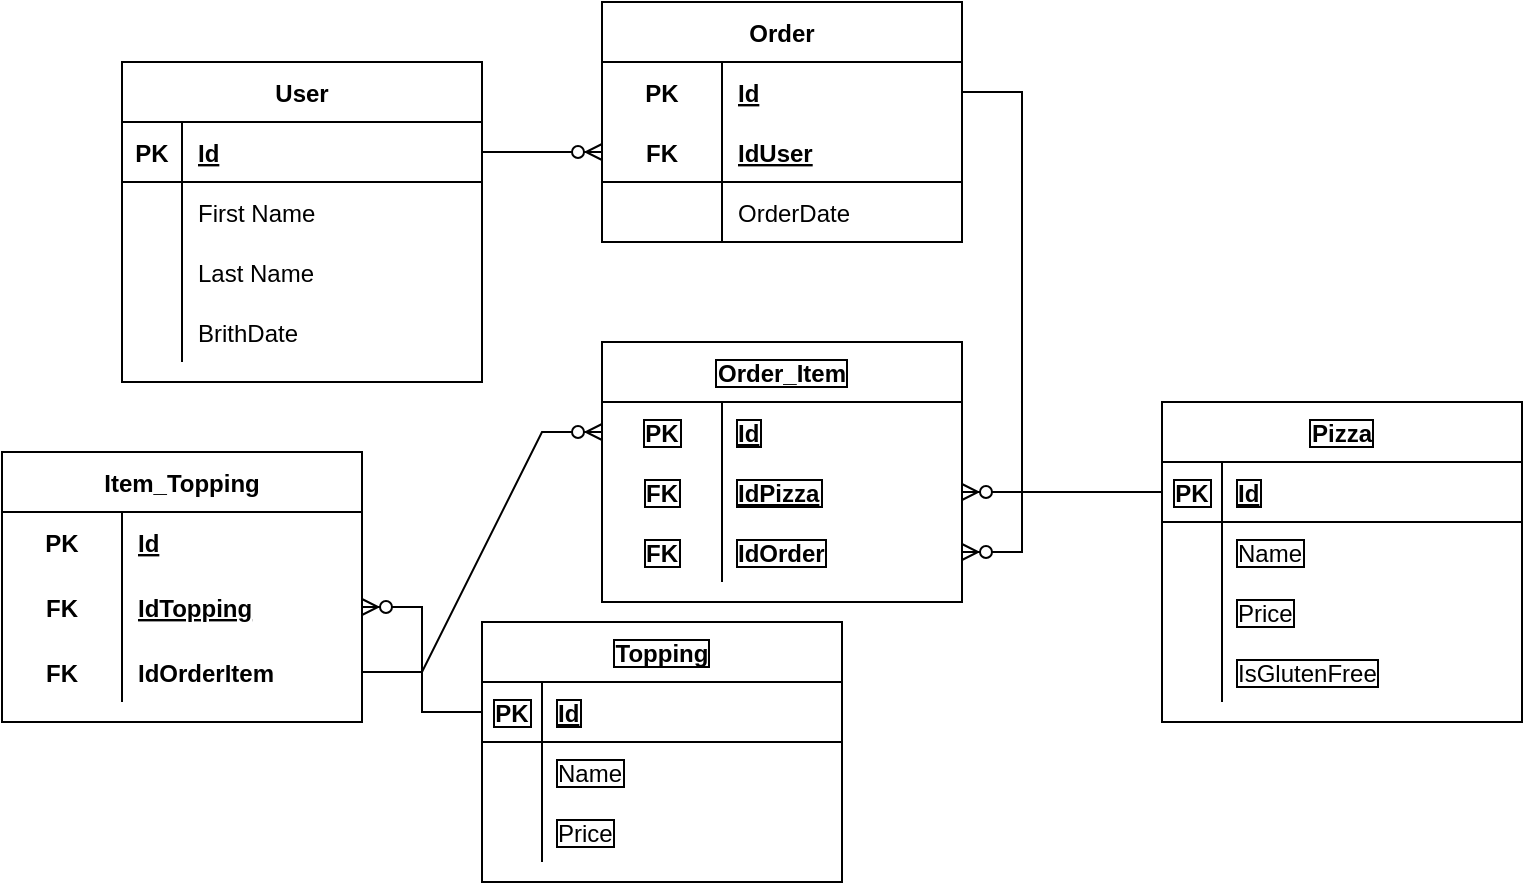 <mxfile version="17.4.0" type="device"><diagram id="R2lEEEUBdFMjLlhIrx00" name="Page-1"><mxGraphModel dx="1038" dy="528" grid="1" gridSize="10" guides="1" tooltips="1" connect="1" arrows="1" fold="1" page="1" pageScale="1" pageWidth="850" pageHeight="1100" math="0" shadow="0" extFonts="Permanent Marker^https://fonts.googleapis.com/css?family=Permanent+Marker"><root><mxCell id="0"/><mxCell id="1" parent="0"/><mxCell id="-vHPH8zP2qnf16Oy80Ij-3" value="User" style="shape=table;startSize=30;container=1;collapsible=1;childLayout=tableLayout;fixedRows=1;rowLines=0;fontStyle=1;align=center;resizeLast=1;" vertex="1" parent="1"><mxGeometry x="110" y="120" width="180" height="160" as="geometry"/></mxCell><mxCell id="-vHPH8zP2qnf16Oy80Ij-4" value="" style="shape=tableRow;horizontal=0;startSize=0;swimlaneHead=0;swimlaneBody=0;fillColor=none;collapsible=0;dropTarget=0;points=[[0,0.5],[1,0.5]];portConstraint=eastwest;top=0;left=0;right=0;bottom=1;" vertex="1" parent="-vHPH8zP2qnf16Oy80Ij-3"><mxGeometry y="30" width="180" height="30" as="geometry"/></mxCell><mxCell id="-vHPH8zP2qnf16Oy80Ij-5" value="PK" style="shape=partialRectangle;connectable=0;fillColor=none;top=0;left=0;bottom=0;right=0;fontStyle=1;overflow=hidden;" vertex="1" parent="-vHPH8zP2qnf16Oy80Ij-4"><mxGeometry width="30" height="30" as="geometry"><mxRectangle width="30" height="30" as="alternateBounds"/></mxGeometry></mxCell><mxCell id="-vHPH8zP2qnf16Oy80Ij-6" value="Id" style="shape=partialRectangle;connectable=0;fillColor=none;top=0;left=0;bottom=0;right=0;align=left;spacingLeft=6;fontStyle=5;overflow=hidden;" vertex="1" parent="-vHPH8zP2qnf16Oy80Ij-4"><mxGeometry x="30" width="150" height="30" as="geometry"><mxRectangle width="150" height="30" as="alternateBounds"/></mxGeometry></mxCell><mxCell id="-vHPH8zP2qnf16Oy80Ij-7" value="" style="shape=tableRow;horizontal=0;startSize=0;swimlaneHead=0;swimlaneBody=0;fillColor=none;collapsible=0;dropTarget=0;points=[[0,0.5],[1,0.5]];portConstraint=eastwest;top=0;left=0;right=0;bottom=0;" vertex="1" parent="-vHPH8zP2qnf16Oy80Ij-3"><mxGeometry y="60" width="180" height="30" as="geometry"/></mxCell><mxCell id="-vHPH8zP2qnf16Oy80Ij-8" value="" style="shape=partialRectangle;connectable=0;fillColor=none;top=0;left=0;bottom=0;right=0;editable=1;overflow=hidden;" vertex="1" parent="-vHPH8zP2qnf16Oy80Ij-7"><mxGeometry width="30" height="30" as="geometry"><mxRectangle width="30" height="30" as="alternateBounds"/></mxGeometry></mxCell><mxCell id="-vHPH8zP2qnf16Oy80Ij-9" value="First Name" style="shape=partialRectangle;connectable=0;fillColor=none;top=0;left=0;bottom=0;right=0;align=left;spacingLeft=6;overflow=hidden;" vertex="1" parent="-vHPH8zP2qnf16Oy80Ij-7"><mxGeometry x="30" width="150" height="30" as="geometry"><mxRectangle width="150" height="30" as="alternateBounds"/></mxGeometry></mxCell><mxCell id="-vHPH8zP2qnf16Oy80Ij-10" value="" style="shape=tableRow;horizontal=0;startSize=0;swimlaneHead=0;swimlaneBody=0;fillColor=none;collapsible=0;dropTarget=0;points=[[0,0.5],[1,0.5]];portConstraint=eastwest;top=0;left=0;right=0;bottom=0;" vertex="1" parent="-vHPH8zP2qnf16Oy80Ij-3"><mxGeometry y="90" width="180" height="30" as="geometry"/></mxCell><mxCell id="-vHPH8zP2qnf16Oy80Ij-11" value="" style="shape=partialRectangle;connectable=0;fillColor=none;top=0;left=0;bottom=0;right=0;editable=1;overflow=hidden;" vertex="1" parent="-vHPH8zP2qnf16Oy80Ij-10"><mxGeometry width="30" height="30" as="geometry"><mxRectangle width="30" height="30" as="alternateBounds"/></mxGeometry></mxCell><mxCell id="-vHPH8zP2qnf16Oy80Ij-12" value="Last Name" style="shape=partialRectangle;connectable=0;fillColor=none;top=0;left=0;bottom=0;right=0;align=left;spacingLeft=6;overflow=hidden;" vertex="1" parent="-vHPH8zP2qnf16Oy80Ij-10"><mxGeometry x="30" width="150" height="30" as="geometry"><mxRectangle width="150" height="30" as="alternateBounds"/></mxGeometry></mxCell><mxCell id="-vHPH8zP2qnf16Oy80Ij-13" value="" style="shape=tableRow;horizontal=0;startSize=0;swimlaneHead=0;swimlaneBody=0;fillColor=none;collapsible=0;dropTarget=0;points=[[0,0.5],[1,0.5]];portConstraint=eastwest;top=0;left=0;right=0;bottom=0;" vertex="1" parent="-vHPH8zP2qnf16Oy80Ij-3"><mxGeometry y="120" width="180" height="30" as="geometry"/></mxCell><mxCell id="-vHPH8zP2qnf16Oy80Ij-14" value="" style="shape=partialRectangle;connectable=0;fillColor=none;top=0;left=0;bottom=0;right=0;editable=1;overflow=hidden;" vertex="1" parent="-vHPH8zP2qnf16Oy80Ij-13"><mxGeometry width="30" height="30" as="geometry"><mxRectangle width="30" height="30" as="alternateBounds"/></mxGeometry></mxCell><mxCell id="-vHPH8zP2qnf16Oy80Ij-15" value="BrithDate" style="shape=partialRectangle;connectable=0;fillColor=none;top=0;left=0;bottom=0;right=0;align=left;spacingLeft=6;overflow=hidden;" vertex="1" parent="-vHPH8zP2qnf16Oy80Ij-13"><mxGeometry x="30" width="150" height="30" as="geometry"><mxRectangle width="150" height="30" as="alternateBounds"/></mxGeometry></mxCell><mxCell id="-vHPH8zP2qnf16Oy80Ij-16" value="Order" style="shape=table;startSize=30;container=1;collapsible=1;childLayout=tableLayout;fixedRows=1;rowLines=0;fontStyle=1;align=center;resizeLast=1;" vertex="1" parent="1"><mxGeometry x="350" y="90" width="180" height="120" as="geometry"><mxRectangle x="350" y="90" width="70" height="30" as="alternateBounds"/></mxGeometry></mxCell><mxCell id="-vHPH8zP2qnf16Oy80Ij-17" value="" style="shape=tableRow;horizontal=0;startSize=0;swimlaneHead=0;swimlaneBody=0;fillColor=none;collapsible=0;dropTarget=0;points=[[0,0.5],[1,0.5]];portConstraint=eastwest;top=0;left=0;right=0;bottom=0;" vertex="1" parent="-vHPH8zP2qnf16Oy80Ij-16"><mxGeometry y="30" width="180" height="30" as="geometry"/></mxCell><mxCell id="-vHPH8zP2qnf16Oy80Ij-18" value="PK" style="shape=partialRectangle;connectable=0;fillColor=none;top=0;left=0;bottom=0;right=0;fontStyle=1;overflow=hidden;" vertex="1" parent="-vHPH8zP2qnf16Oy80Ij-17"><mxGeometry width="60" height="30" as="geometry"><mxRectangle width="60" height="30" as="alternateBounds"/></mxGeometry></mxCell><mxCell id="-vHPH8zP2qnf16Oy80Ij-19" value="Id" style="shape=partialRectangle;connectable=0;fillColor=none;top=0;left=0;bottom=0;right=0;align=left;spacingLeft=6;fontStyle=5;overflow=hidden;" vertex="1" parent="-vHPH8zP2qnf16Oy80Ij-17"><mxGeometry x="60" width="120" height="30" as="geometry"><mxRectangle width="120" height="30" as="alternateBounds"/></mxGeometry></mxCell><mxCell id="-vHPH8zP2qnf16Oy80Ij-20" value="" style="shape=tableRow;horizontal=0;startSize=0;swimlaneHead=0;swimlaneBody=0;fillColor=none;collapsible=0;dropTarget=0;points=[[0,0.5],[1,0.5]];portConstraint=eastwest;top=0;left=0;right=0;bottom=1;" vertex="1" parent="-vHPH8zP2qnf16Oy80Ij-16"><mxGeometry y="60" width="180" height="30" as="geometry"/></mxCell><mxCell id="-vHPH8zP2qnf16Oy80Ij-21" value="FK" style="shape=partialRectangle;connectable=0;fillColor=none;top=0;left=0;bottom=0;right=0;fontStyle=1;overflow=hidden;" vertex="1" parent="-vHPH8zP2qnf16Oy80Ij-20"><mxGeometry width="60" height="30" as="geometry"><mxRectangle width="60" height="30" as="alternateBounds"/></mxGeometry></mxCell><mxCell id="-vHPH8zP2qnf16Oy80Ij-22" value="IdUser" style="shape=partialRectangle;connectable=0;fillColor=none;top=0;left=0;bottom=0;right=0;align=left;spacingLeft=6;fontStyle=5;overflow=hidden;" vertex="1" parent="-vHPH8zP2qnf16Oy80Ij-20"><mxGeometry x="60" width="120" height="30" as="geometry"><mxRectangle width="120" height="30" as="alternateBounds"/></mxGeometry></mxCell><mxCell id="-vHPH8zP2qnf16Oy80Ij-26" value="" style="shape=tableRow;horizontal=0;startSize=0;swimlaneHead=0;swimlaneBody=0;fillColor=none;collapsible=0;dropTarget=0;points=[[0,0.5],[1,0.5]];portConstraint=eastwest;top=0;left=0;right=0;bottom=0;" vertex="1" parent="-vHPH8zP2qnf16Oy80Ij-16"><mxGeometry y="90" width="180" height="30" as="geometry"/></mxCell><mxCell id="-vHPH8zP2qnf16Oy80Ij-27" value="" style="shape=partialRectangle;connectable=0;fillColor=none;top=0;left=0;bottom=0;right=0;editable=1;overflow=hidden;" vertex="1" parent="-vHPH8zP2qnf16Oy80Ij-26"><mxGeometry width="60" height="30" as="geometry"><mxRectangle width="60" height="30" as="alternateBounds"/></mxGeometry></mxCell><mxCell id="-vHPH8zP2qnf16Oy80Ij-28" value="OrderDate" style="shape=partialRectangle;connectable=0;fillColor=none;top=0;left=0;bottom=0;right=0;align=left;spacingLeft=6;overflow=hidden;" vertex="1" parent="-vHPH8zP2qnf16Oy80Ij-26"><mxGeometry x="60" width="120" height="30" as="geometry"><mxRectangle width="120" height="30" as="alternateBounds"/></mxGeometry></mxCell><mxCell id="-vHPH8zP2qnf16Oy80Ij-34" value="" style="edgeStyle=entityRelationEdgeStyle;fontSize=12;html=1;endArrow=ERzeroToMany;endFill=1;rounded=0;exitX=1;exitY=0.5;exitDx=0;exitDy=0;" edge="1" parent="1" source="-vHPH8zP2qnf16Oy80Ij-4" target="-vHPH8zP2qnf16Oy80Ij-20"><mxGeometry width="100" height="100" relative="1" as="geometry"><mxPoint x="370" y="320" as="sourcePoint"/><mxPoint x="470" y="220" as="targetPoint"/></mxGeometry></mxCell><mxCell id="-vHPH8zP2qnf16Oy80Ij-35" value="Item_Topping" style="shape=table;startSize=30;container=1;collapsible=1;childLayout=tableLayout;fixedRows=1;rowLines=0;fontStyle=1;align=center;resizeLast=1;" vertex="1" parent="1"><mxGeometry x="50" y="315" width="180" height="135" as="geometry"/></mxCell><mxCell id="-vHPH8zP2qnf16Oy80Ij-36" value="" style="shape=tableRow;horizontal=0;startSize=0;swimlaneHead=0;swimlaneBody=0;fillColor=none;collapsible=0;dropTarget=0;points=[[0,0.5],[1,0.5]];portConstraint=eastwest;top=0;left=0;right=0;bottom=0;" vertex="1" parent="-vHPH8zP2qnf16Oy80Ij-35"><mxGeometry y="30" width="180" height="30" as="geometry"/></mxCell><mxCell id="-vHPH8zP2qnf16Oy80Ij-37" value="PK" style="shape=partialRectangle;connectable=0;fillColor=none;top=0;left=0;bottom=0;right=0;fontStyle=1;overflow=hidden;" vertex="1" parent="-vHPH8zP2qnf16Oy80Ij-36"><mxGeometry width="60" height="30" as="geometry"><mxRectangle width="60" height="30" as="alternateBounds"/></mxGeometry></mxCell><mxCell id="-vHPH8zP2qnf16Oy80Ij-38" value="Id" style="shape=partialRectangle;connectable=0;fillColor=none;top=0;left=0;bottom=0;right=0;align=left;spacingLeft=6;fontStyle=5;overflow=hidden;" vertex="1" parent="-vHPH8zP2qnf16Oy80Ij-36"><mxGeometry x="60" width="120" height="30" as="geometry"><mxRectangle width="120" height="30" as="alternateBounds"/></mxGeometry></mxCell><mxCell id="-vHPH8zP2qnf16Oy80Ij-39" value="" style="shape=tableRow;horizontal=0;startSize=0;swimlaneHead=0;swimlaneBody=0;fillColor=none;collapsible=0;dropTarget=0;points=[[0,0.5],[1,0.5]];portConstraint=eastwest;top=0;left=0;right=0;bottom=1;strokeColor=none;" vertex="1" parent="-vHPH8zP2qnf16Oy80Ij-35"><mxGeometry y="60" width="180" height="35" as="geometry"/></mxCell><mxCell id="-vHPH8zP2qnf16Oy80Ij-40" value="FK" style="shape=partialRectangle;connectable=0;fillColor=none;top=0;left=0;bottom=0;right=0;fontStyle=1;overflow=hidden;" vertex="1" parent="-vHPH8zP2qnf16Oy80Ij-39"><mxGeometry width="60" height="35" as="geometry"><mxRectangle width="60" height="35" as="alternateBounds"/></mxGeometry></mxCell><mxCell id="-vHPH8zP2qnf16Oy80Ij-41" value="IdTopping" style="shape=partialRectangle;connectable=0;fillColor=none;top=0;left=0;bottom=0;right=0;align=left;spacingLeft=6;fontStyle=5;overflow=hidden;" vertex="1" parent="-vHPH8zP2qnf16Oy80Ij-39"><mxGeometry x="60" width="120" height="35" as="geometry"><mxRectangle width="120" height="35" as="alternateBounds"/></mxGeometry></mxCell><mxCell id="-vHPH8zP2qnf16Oy80Ij-42" value="" style="shape=tableRow;horizontal=0;startSize=0;swimlaneHead=0;swimlaneBody=0;fillColor=none;collapsible=0;dropTarget=0;points=[[0,0.5],[1,0.5]];portConstraint=eastwest;top=0;left=0;right=0;bottom=0;strokeColor=none;" vertex="1" parent="-vHPH8zP2qnf16Oy80Ij-35"><mxGeometry y="95" width="180" height="30" as="geometry"/></mxCell><mxCell id="-vHPH8zP2qnf16Oy80Ij-43" value="FK" style="shape=partialRectangle;connectable=0;fillColor=none;top=0;left=0;bottom=0;right=0;editable=1;overflow=hidden;fontStyle=1" vertex="1" parent="-vHPH8zP2qnf16Oy80Ij-42"><mxGeometry width="60" height="30" as="geometry"><mxRectangle width="60" height="30" as="alternateBounds"/></mxGeometry></mxCell><mxCell id="-vHPH8zP2qnf16Oy80Ij-44" value="IdOrderItem" style="shape=partialRectangle;connectable=0;fillColor=none;top=0;left=0;bottom=0;right=0;align=left;spacingLeft=6;overflow=hidden;fontStyle=1" vertex="1" parent="-vHPH8zP2qnf16Oy80Ij-42"><mxGeometry x="60" width="120" height="30" as="geometry"><mxRectangle width="120" height="30" as="alternateBounds"/></mxGeometry></mxCell><mxCell id="-vHPH8zP2qnf16Oy80Ij-49" value="Pizza" style="shape=table;startSize=30;container=1;collapsible=1;childLayout=tableLayout;fixedRows=1;rowLines=0;fontStyle=1;align=center;resizeLast=1;labelBorderColor=default;strokeColor=default;" vertex="1" parent="1"><mxGeometry x="630" y="290" width="180" height="160" as="geometry"/></mxCell><mxCell id="-vHPH8zP2qnf16Oy80Ij-50" value="" style="shape=tableRow;horizontal=0;startSize=0;swimlaneHead=0;swimlaneBody=0;fillColor=none;collapsible=0;dropTarget=0;points=[[0,0.5],[1,0.5]];portConstraint=eastwest;top=0;left=0;right=0;bottom=1;labelBorderColor=default;strokeColor=default;" vertex="1" parent="-vHPH8zP2qnf16Oy80Ij-49"><mxGeometry y="30" width="180" height="30" as="geometry"/></mxCell><mxCell id="-vHPH8zP2qnf16Oy80Ij-51" value="PK" style="shape=partialRectangle;connectable=0;fillColor=none;top=0;left=0;bottom=0;right=0;fontStyle=1;overflow=hidden;labelBorderColor=default;strokeColor=default;" vertex="1" parent="-vHPH8zP2qnf16Oy80Ij-50"><mxGeometry width="30" height="30" as="geometry"><mxRectangle width="30" height="30" as="alternateBounds"/></mxGeometry></mxCell><mxCell id="-vHPH8zP2qnf16Oy80Ij-52" value="Id" style="shape=partialRectangle;connectable=0;fillColor=none;top=0;left=0;bottom=0;right=0;align=left;spacingLeft=6;fontStyle=5;overflow=hidden;labelBorderColor=default;strokeColor=default;" vertex="1" parent="-vHPH8zP2qnf16Oy80Ij-50"><mxGeometry x="30" width="150" height="30" as="geometry"><mxRectangle width="150" height="30" as="alternateBounds"/></mxGeometry></mxCell><mxCell id="-vHPH8zP2qnf16Oy80Ij-53" value="" style="shape=tableRow;horizontal=0;startSize=0;swimlaneHead=0;swimlaneBody=0;fillColor=none;collapsible=0;dropTarget=0;points=[[0,0.5],[1,0.5]];portConstraint=eastwest;top=0;left=0;right=0;bottom=0;labelBorderColor=default;strokeColor=default;" vertex="1" parent="-vHPH8zP2qnf16Oy80Ij-49"><mxGeometry y="60" width="180" height="30" as="geometry"/></mxCell><mxCell id="-vHPH8zP2qnf16Oy80Ij-54" value="" style="shape=partialRectangle;connectable=0;fillColor=none;top=0;left=0;bottom=0;right=0;editable=1;overflow=hidden;labelBorderColor=default;strokeColor=default;" vertex="1" parent="-vHPH8zP2qnf16Oy80Ij-53"><mxGeometry width="30" height="30" as="geometry"><mxRectangle width="30" height="30" as="alternateBounds"/></mxGeometry></mxCell><mxCell id="-vHPH8zP2qnf16Oy80Ij-55" value="Name" style="shape=partialRectangle;connectable=0;fillColor=none;top=0;left=0;bottom=0;right=0;align=left;spacingLeft=6;overflow=hidden;labelBorderColor=default;strokeColor=default;" vertex="1" parent="-vHPH8zP2qnf16Oy80Ij-53"><mxGeometry x="30" width="150" height="30" as="geometry"><mxRectangle width="150" height="30" as="alternateBounds"/></mxGeometry></mxCell><mxCell id="-vHPH8zP2qnf16Oy80Ij-56" value="" style="shape=tableRow;horizontal=0;startSize=0;swimlaneHead=0;swimlaneBody=0;fillColor=none;collapsible=0;dropTarget=0;points=[[0,0.5],[1,0.5]];portConstraint=eastwest;top=0;left=0;right=0;bottom=0;labelBorderColor=default;strokeColor=default;" vertex="1" parent="-vHPH8zP2qnf16Oy80Ij-49"><mxGeometry y="90" width="180" height="30" as="geometry"/></mxCell><mxCell id="-vHPH8zP2qnf16Oy80Ij-57" value="" style="shape=partialRectangle;connectable=0;fillColor=none;top=0;left=0;bottom=0;right=0;editable=1;overflow=hidden;labelBorderColor=default;strokeColor=default;" vertex="1" parent="-vHPH8zP2qnf16Oy80Ij-56"><mxGeometry width="30" height="30" as="geometry"><mxRectangle width="30" height="30" as="alternateBounds"/></mxGeometry></mxCell><mxCell id="-vHPH8zP2qnf16Oy80Ij-58" value="Price" style="shape=partialRectangle;connectable=0;fillColor=none;top=0;left=0;bottom=0;right=0;align=left;spacingLeft=6;overflow=hidden;labelBorderColor=default;strokeColor=default;" vertex="1" parent="-vHPH8zP2qnf16Oy80Ij-56"><mxGeometry x="30" width="150" height="30" as="geometry"><mxRectangle width="150" height="30" as="alternateBounds"/></mxGeometry></mxCell><mxCell id="-vHPH8zP2qnf16Oy80Ij-59" value="" style="shape=tableRow;horizontal=0;startSize=0;swimlaneHead=0;swimlaneBody=0;fillColor=none;collapsible=0;dropTarget=0;points=[[0,0.5],[1,0.5]];portConstraint=eastwest;top=0;left=0;right=0;bottom=0;labelBorderColor=default;strokeColor=default;" vertex="1" parent="-vHPH8zP2qnf16Oy80Ij-49"><mxGeometry y="120" width="180" height="30" as="geometry"/></mxCell><mxCell id="-vHPH8zP2qnf16Oy80Ij-60" value="" style="shape=partialRectangle;connectable=0;fillColor=none;top=0;left=0;bottom=0;right=0;editable=1;overflow=hidden;labelBorderColor=default;strokeColor=default;" vertex="1" parent="-vHPH8zP2qnf16Oy80Ij-59"><mxGeometry width="30" height="30" as="geometry"><mxRectangle width="30" height="30" as="alternateBounds"/></mxGeometry></mxCell><mxCell id="-vHPH8zP2qnf16Oy80Ij-61" value="IsGlutenFree" style="shape=partialRectangle;connectable=0;fillColor=none;top=0;left=0;bottom=0;right=0;align=left;spacingLeft=6;overflow=hidden;labelBorderColor=default;strokeColor=default;" vertex="1" parent="-vHPH8zP2qnf16Oy80Ij-59"><mxGeometry x="30" width="150" height="30" as="geometry"><mxRectangle width="150" height="30" as="alternateBounds"/></mxGeometry></mxCell><mxCell id="-vHPH8zP2qnf16Oy80Ij-64" value="Topping" style="shape=table;startSize=30;container=1;collapsible=1;childLayout=tableLayout;fixedRows=1;rowLines=0;fontStyle=1;align=center;resizeLast=1;labelBorderColor=default;strokeColor=default;" vertex="1" parent="1"><mxGeometry x="290" y="400" width="180" height="130" as="geometry"/></mxCell><mxCell id="-vHPH8zP2qnf16Oy80Ij-65" value="" style="shape=tableRow;horizontal=0;startSize=0;swimlaneHead=0;swimlaneBody=0;fillColor=none;collapsible=0;dropTarget=0;points=[[0,0.5],[1,0.5]];portConstraint=eastwest;top=0;left=0;right=0;bottom=1;labelBorderColor=default;strokeColor=default;" vertex="1" parent="-vHPH8zP2qnf16Oy80Ij-64"><mxGeometry y="30" width="180" height="30" as="geometry"/></mxCell><mxCell id="-vHPH8zP2qnf16Oy80Ij-66" value="PK" style="shape=partialRectangle;connectable=0;fillColor=none;top=0;left=0;bottom=0;right=0;fontStyle=1;overflow=hidden;labelBorderColor=default;strokeColor=default;" vertex="1" parent="-vHPH8zP2qnf16Oy80Ij-65"><mxGeometry width="30" height="30" as="geometry"><mxRectangle width="30" height="30" as="alternateBounds"/></mxGeometry></mxCell><mxCell id="-vHPH8zP2qnf16Oy80Ij-67" value="Id" style="shape=partialRectangle;connectable=0;fillColor=none;top=0;left=0;bottom=0;right=0;align=left;spacingLeft=6;fontStyle=5;overflow=hidden;labelBorderColor=default;strokeColor=default;" vertex="1" parent="-vHPH8zP2qnf16Oy80Ij-65"><mxGeometry x="30" width="150" height="30" as="geometry"><mxRectangle width="150" height="30" as="alternateBounds"/></mxGeometry></mxCell><mxCell id="-vHPH8zP2qnf16Oy80Ij-68" value="" style="shape=tableRow;horizontal=0;startSize=0;swimlaneHead=0;swimlaneBody=0;fillColor=none;collapsible=0;dropTarget=0;points=[[0,0.5],[1,0.5]];portConstraint=eastwest;top=0;left=0;right=0;bottom=0;labelBorderColor=default;strokeColor=default;" vertex="1" parent="-vHPH8zP2qnf16Oy80Ij-64"><mxGeometry y="60" width="180" height="30" as="geometry"/></mxCell><mxCell id="-vHPH8zP2qnf16Oy80Ij-69" value="" style="shape=partialRectangle;connectable=0;fillColor=none;top=0;left=0;bottom=0;right=0;editable=1;overflow=hidden;labelBorderColor=default;strokeColor=default;" vertex="1" parent="-vHPH8zP2qnf16Oy80Ij-68"><mxGeometry width="30" height="30" as="geometry"><mxRectangle width="30" height="30" as="alternateBounds"/></mxGeometry></mxCell><mxCell id="-vHPH8zP2qnf16Oy80Ij-70" value="Name" style="shape=partialRectangle;connectable=0;fillColor=none;top=0;left=0;bottom=0;right=0;align=left;spacingLeft=6;overflow=hidden;labelBorderColor=default;strokeColor=default;" vertex="1" parent="-vHPH8zP2qnf16Oy80Ij-68"><mxGeometry x="30" width="150" height="30" as="geometry"><mxRectangle width="150" height="30" as="alternateBounds"/></mxGeometry></mxCell><mxCell id="-vHPH8zP2qnf16Oy80Ij-71" value="" style="shape=tableRow;horizontal=0;startSize=0;swimlaneHead=0;swimlaneBody=0;fillColor=none;collapsible=0;dropTarget=0;points=[[0,0.5],[1,0.5]];portConstraint=eastwest;top=0;left=0;right=0;bottom=0;labelBorderColor=default;strokeColor=default;" vertex="1" parent="-vHPH8zP2qnf16Oy80Ij-64"><mxGeometry y="90" width="180" height="30" as="geometry"/></mxCell><mxCell id="-vHPH8zP2qnf16Oy80Ij-72" value="" style="shape=partialRectangle;connectable=0;fillColor=none;top=0;left=0;bottom=0;right=0;editable=1;overflow=hidden;labelBorderColor=default;strokeColor=default;" vertex="1" parent="-vHPH8zP2qnf16Oy80Ij-71"><mxGeometry width="30" height="30" as="geometry"><mxRectangle width="30" height="30" as="alternateBounds"/></mxGeometry></mxCell><mxCell id="-vHPH8zP2qnf16Oy80Ij-73" value="Price" style="shape=partialRectangle;connectable=0;fillColor=none;top=0;left=0;bottom=0;right=0;align=left;spacingLeft=6;overflow=hidden;labelBorderColor=default;strokeColor=default;" vertex="1" parent="-vHPH8zP2qnf16Oy80Ij-71"><mxGeometry x="30" width="150" height="30" as="geometry"><mxRectangle width="150" height="30" as="alternateBounds"/></mxGeometry></mxCell><mxCell id="-vHPH8zP2qnf16Oy80Ij-77" value="Order_Item" style="shape=table;startSize=30;container=1;collapsible=1;childLayout=tableLayout;fixedRows=1;rowLines=0;fontStyle=1;align=center;resizeLast=1;labelBorderColor=default;strokeColor=default;" vertex="1" parent="1"><mxGeometry x="350" y="260" width="180" height="130" as="geometry"/></mxCell><mxCell id="-vHPH8zP2qnf16Oy80Ij-78" value="" style="shape=tableRow;horizontal=0;startSize=0;swimlaneHead=0;swimlaneBody=0;fillColor=none;collapsible=0;dropTarget=0;points=[[0,0.5],[1,0.5]];portConstraint=eastwest;top=0;left=0;right=0;bottom=0;labelBorderColor=default;strokeColor=default;" vertex="1" parent="-vHPH8zP2qnf16Oy80Ij-77"><mxGeometry y="30" width="180" height="30" as="geometry"/></mxCell><mxCell id="-vHPH8zP2qnf16Oy80Ij-79" value="PK" style="shape=partialRectangle;connectable=0;fillColor=none;top=0;left=0;bottom=0;right=0;fontStyle=1;overflow=hidden;labelBorderColor=default;strokeColor=default;" vertex="1" parent="-vHPH8zP2qnf16Oy80Ij-78"><mxGeometry width="60" height="30" as="geometry"><mxRectangle width="60" height="30" as="alternateBounds"/></mxGeometry></mxCell><mxCell id="-vHPH8zP2qnf16Oy80Ij-80" value="Id" style="shape=partialRectangle;connectable=0;fillColor=none;top=0;left=0;bottom=0;right=0;align=left;spacingLeft=6;fontStyle=5;overflow=hidden;labelBorderColor=default;strokeColor=default;" vertex="1" parent="-vHPH8zP2qnf16Oy80Ij-78"><mxGeometry x="60" width="120" height="30" as="geometry"><mxRectangle width="120" height="30" as="alternateBounds"/></mxGeometry></mxCell><mxCell id="-vHPH8zP2qnf16Oy80Ij-81" value="" style="shape=tableRow;horizontal=0;startSize=0;swimlaneHead=0;swimlaneBody=0;fillColor=none;collapsible=0;dropTarget=0;points=[[0,0.5],[1,0.5]];portConstraint=eastwest;top=0;left=0;right=0;bottom=1;labelBorderColor=default;strokeColor=none;" vertex="1" parent="-vHPH8zP2qnf16Oy80Ij-77"><mxGeometry y="60" width="180" height="30" as="geometry"/></mxCell><mxCell id="-vHPH8zP2qnf16Oy80Ij-82" value="FK" style="shape=partialRectangle;connectable=0;fillColor=none;top=0;left=0;bottom=0;right=0;fontStyle=1;overflow=hidden;labelBorderColor=default;strokeColor=default;" vertex="1" parent="-vHPH8zP2qnf16Oy80Ij-81"><mxGeometry width="60" height="30" as="geometry"><mxRectangle width="60" height="30" as="alternateBounds"/></mxGeometry></mxCell><mxCell id="-vHPH8zP2qnf16Oy80Ij-83" value="IdPizza" style="shape=partialRectangle;connectable=0;fillColor=none;top=0;left=0;bottom=0;right=0;align=left;spacingLeft=6;fontStyle=5;overflow=hidden;labelBorderColor=default;strokeColor=default;" vertex="1" parent="-vHPH8zP2qnf16Oy80Ij-81"><mxGeometry x="60" width="120" height="30" as="geometry"><mxRectangle width="120" height="30" as="alternateBounds"/></mxGeometry></mxCell><mxCell id="-vHPH8zP2qnf16Oy80Ij-84" value="" style="shape=tableRow;horizontal=0;startSize=0;swimlaneHead=0;swimlaneBody=0;fillColor=none;collapsible=0;dropTarget=0;points=[[0,0.5],[1,0.5]];portConstraint=eastwest;top=0;left=0;right=0;bottom=0;labelBorderColor=default;strokeColor=default;" vertex="1" parent="-vHPH8zP2qnf16Oy80Ij-77"><mxGeometry y="90" width="180" height="30" as="geometry"/></mxCell><mxCell id="-vHPH8zP2qnf16Oy80Ij-85" value="FK" style="shape=partialRectangle;connectable=0;fillColor=none;top=0;left=0;bottom=0;right=0;editable=1;overflow=hidden;labelBorderColor=default;strokeColor=default;fontStyle=1" vertex="1" parent="-vHPH8zP2qnf16Oy80Ij-84"><mxGeometry width="60" height="30" as="geometry"><mxRectangle width="60" height="30" as="alternateBounds"/></mxGeometry></mxCell><mxCell id="-vHPH8zP2qnf16Oy80Ij-86" value="IdOrder" style="shape=partialRectangle;connectable=0;fillColor=none;top=0;left=0;bottom=0;right=0;align=left;spacingLeft=6;overflow=hidden;labelBorderColor=default;strokeColor=default;fontStyle=1" vertex="1" parent="-vHPH8zP2qnf16Oy80Ij-84"><mxGeometry x="60" width="120" height="30" as="geometry"><mxRectangle width="120" height="30" as="alternateBounds"/></mxGeometry></mxCell><mxCell id="-vHPH8zP2qnf16Oy80Ij-90" value="" style="edgeStyle=entityRelationEdgeStyle;fontSize=12;html=1;endArrow=ERzeroToMany;endFill=1;rounded=0;exitX=0;exitY=0.5;exitDx=0;exitDy=0;" edge="1" parent="1" source="-vHPH8zP2qnf16Oy80Ij-65" target="-vHPH8zP2qnf16Oy80Ij-39"><mxGeometry width="100" height="100" relative="1" as="geometry"><mxPoint x="370" y="420" as="sourcePoint"/><mxPoint x="470" y="320" as="targetPoint"/></mxGeometry></mxCell><mxCell id="-vHPH8zP2qnf16Oy80Ij-92" value="" style="edgeStyle=entityRelationEdgeStyle;fontSize=12;html=1;endArrow=ERzeroToMany;endFill=1;rounded=0;exitX=0;exitY=0.5;exitDx=0;exitDy=0;entryX=1;entryY=0.5;entryDx=0;entryDy=0;" edge="1" parent="1" source="-vHPH8zP2qnf16Oy80Ij-50" target="-vHPH8zP2qnf16Oy80Ij-81"><mxGeometry width="100" height="100" relative="1" as="geometry"><mxPoint x="370" y="420" as="sourcePoint"/><mxPoint x="470" y="320" as="targetPoint"/></mxGeometry></mxCell><mxCell id="-vHPH8zP2qnf16Oy80Ij-93" value="" style="edgeStyle=entityRelationEdgeStyle;fontSize=12;html=1;endArrow=ERzeroToMany;endFill=1;rounded=0;exitX=1;exitY=0.5;exitDx=0;exitDy=0;" edge="1" parent="1" source="-vHPH8zP2qnf16Oy80Ij-17" target="-vHPH8zP2qnf16Oy80Ij-84"><mxGeometry width="100" height="100" relative="1" as="geometry"><mxPoint x="370" y="320" as="sourcePoint"/><mxPoint x="470" y="220" as="targetPoint"/></mxGeometry></mxCell><mxCell id="-vHPH8zP2qnf16Oy80Ij-101" value="" style="edgeStyle=entityRelationEdgeStyle;fontSize=12;html=1;endArrow=ERzeroToMany;endFill=1;rounded=0;exitX=1;exitY=0.5;exitDx=0;exitDy=0;" edge="1" parent="1" source="-vHPH8zP2qnf16Oy80Ij-42" target="-vHPH8zP2qnf16Oy80Ij-78"><mxGeometry width="100" height="100" relative="1" as="geometry"><mxPoint x="270" y="420" as="sourcePoint"/><mxPoint x="370" y="320" as="targetPoint"/></mxGeometry></mxCell></root></mxGraphModel></diagram></mxfile>